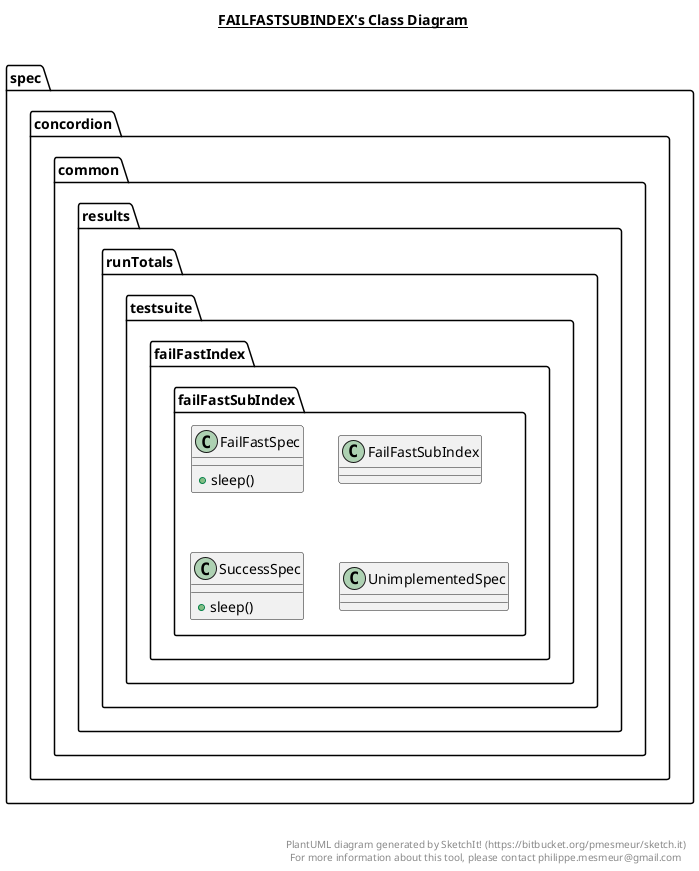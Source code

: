 @startuml

title __FAILFASTSUBINDEX's Class Diagram__\n

  package spec.concordion.common.results.runTotals {
    package spec.concordion.common.results.runTotals.testsuite {
      package spec.concordion.common.results.runTotals.testsuite.failFastIndex {
        package spec.concordion.common.results.runTotals.testsuite.failFastIndex.failFastSubIndex {
          class FailFastSpec {
              + sleep()
          }
        }
      }
    }
  }
  

  package spec.concordion.common.results.runTotals {
    package spec.concordion.common.results.runTotals.testsuite {
      package spec.concordion.common.results.runTotals.testsuite.failFastIndex {
        package spec.concordion.common.results.runTotals.testsuite.failFastIndex.failFastSubIndex {
          class FailFastSubIndex {
          }
        }
      }
    }
  }
  

  package spec.concordion.common.results.runTotals {
    package spec.concordion.common.results.runTotals.testsuite {
      package spec.concordion.common.results.runTotals.testsuite.failFastIndex {
        package spec.concordion.common.results.runTotals.testsuite.failFastIndex.failFastSubIndex {
          class SuccessSpec {
              + sleep()
          }
        }
      }
    }
  }
  

  package spec.concordion.common.results.runTotals {
    package spec.concordion.common.results.runTotals.testsuite {
      package spec.concordion.common.results.runTotals.testsuite.failFastIndex {
        package spec.concordion.common.results.runTotals.testsuite.failFastIndex.failFastSubIndex {
          class UnimplementedSpec {
          }
        }
      }
    }
  }
  



right footer


PlantUML diagram generated by SketchIt! (https://bitbucket.org/pmesmeur/sketch.it)
For more information about this tool, please contact philippe.mesmeur@gmail.com
endfooter

@enduml
